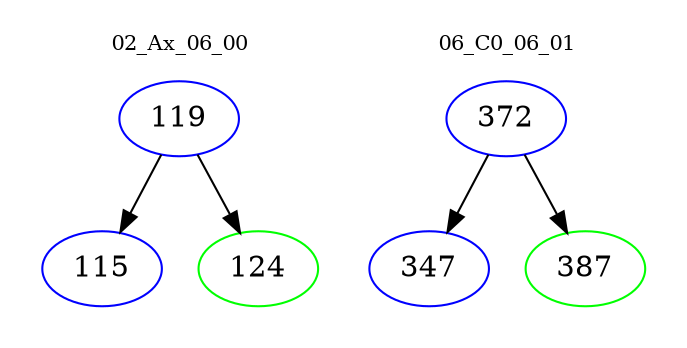 digraph{
subgraph cluster_0 {
color = white
label = "02_Ax_06_00";
fontsize=10;
T0_119 [label="119", color="blue"]
T0_119 -> T0_115 [color="black"]
T0_115 [label="115", color="blue"]
T0_119 -> T0_124 [color="black"]
T0_124 [label="124", color="green"]
}
subgraph cluster_1 {
color = white
label = "06_C0_06_01";
fontsize=10;
T1_372 [label="372", color="blue"]
T1_372 -> T1_347 [color="black"]
T1_347 [label="347", color="blue"]
T1_372 -> T1_387 [color="black"]
T1_387 [label="387", color="green"]
}
}
